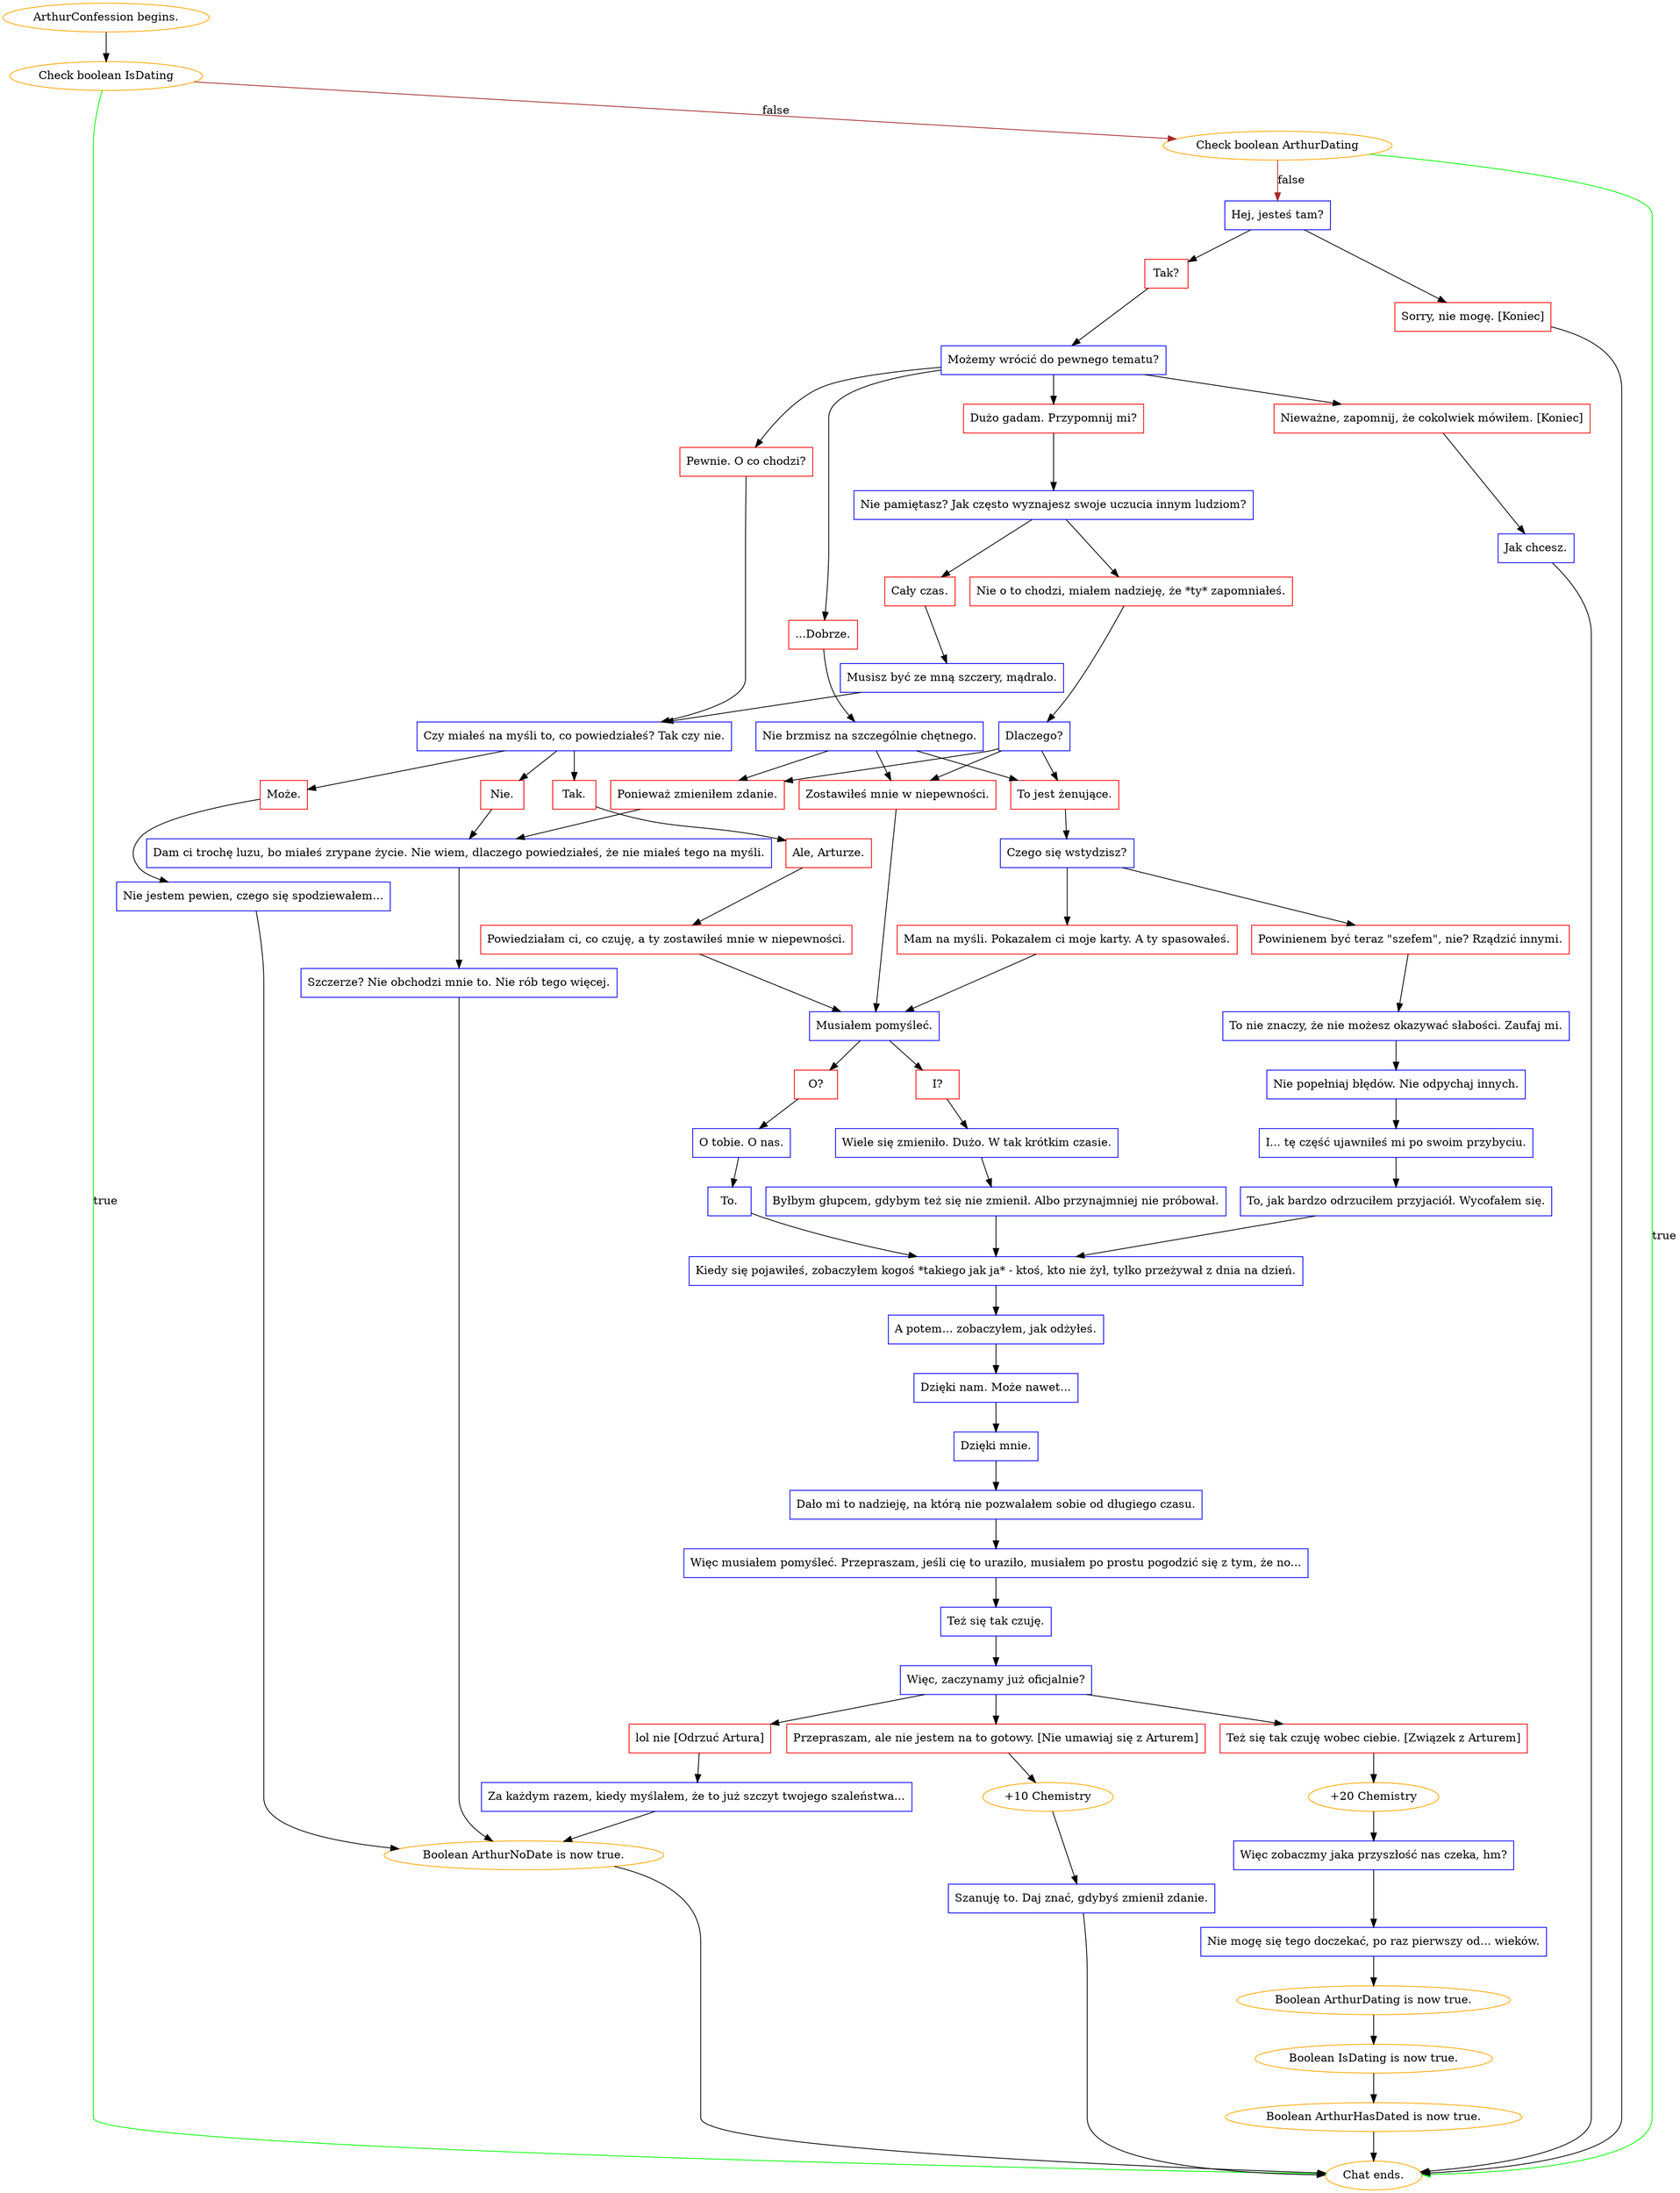digraph {
	"ArthurConfession begins." [color=orange];
		"ArthurConfession begins." -> j3952146541;
	j3952146541 [label="Check boolean IsDating",color=orange];
		j3952146541 -> "Chat ends." [label=true,color=green];
		j3952146541 -> j1773280389 [label=false,color=brown];
	"Chat ends." [color=orange];
	j1773280389 [label="Check boolean ArthurDating",color=orange];
		j1773280389 -> "Chat ends." [label=true,color=green];
		j1773280389 -> j901917464 [label=false,color=brown];
	j901917464 [label="Hej, jesteś tam?",shape=box,color=blue];
		j901917464 -> j3800377546;
		j901917464 -> j790855236;
	j3800377546 [label="Tak?",shape=box,color=red];
		j3800377546 -> j4060232936;
	j790855236 [label="Sorry, nie mogę. [Koniec]",shape=box,color=red];
		j790855236 -> "Chat ends.";
	j4060232936 [label="Możemy wrócić do pewnego tematu?",shape=box,color=blue];
		j4060232936 -> j813525927;
		j4060232936 -> j1857896651;
		j4060232936 -> j2683698504;
		j4060232936 -> j403777081;
	j813525927 [label="...Dobrze.",shape=box,color=red];
		j813525927 -> j91353397;
	j1857896651 [label="Dużo gadam. Przypomnij mi?",shape=box,color=red];
		j1857896651 -> j3411002604;
	j2683698504 [label="Pewnie. O co chodzi?",shape=box,color=red];
		j2683698504 -> j3710968719;
	j403777081 [label="Nieważne, zapomnij, że cokolwiek mówiłem. [Koniec]",shape=box,color=red];
		j403777081 -> j1116816068;
	j91353397 [label="Nie brzmisz na szczególnie chętnego.",shape=box,color=blue];
		j91353397 -> j4182091287;
		j91353397 -> j3049345512;
		j91353397 -> j2992389155;
	j3411002604 [label="Nie pamiętasz? Jak często wyznajesz swoje uczucia innym ludziom?",shape=box,color=blue];
		j3411002604 -> j3079764550;
		j3411002604 -> j868329330;
	j3710968719 [label="Czy miałeś na myśli to, co powiedziałeś? Tak czy nie.",shape=box,color=blue];
		j3710968719 -> j2656906135;
		j3710968719 -> j2857575800;
		j3710968719 -> j1534529636;
	j1116816068 [label="Jak chcesz.",shape=box,color=blue];
		j1116816068 -> "Chat ends.";
	j4182091287 [label="Ponieważ zmieniłem zdanie.",shape=box,color=red];
		j4182091287 -> j2388421819;
	j3049345512 [label="Zostawiłeś mnie w niepewności.",shape=box,color=red];
		j3049345512 -> j2689730061;
	j2992389155 [label="To jest żenujące.",shape=box,color=red];
		j2992389155 -> j690095595;
	j3079764550 [label="Nie o to chodzi, miałem nadzieję, że *ty* zapomniałeś.",shape=box,color=red];
		j3079764550 -> j905371512;
	j868329330 [label="Cały czas.",shape=box,color=red];
		j868329330 -> j3227273488;
	j2656906135 [label="Tak.",shape=box,color=red];
		j2656906135 -> j909506253;
	j2857575800 [label="Nie.",shape=box,color=red];
		j2857575800 -> j2388421819;
	j1534529636 [label="Może.",shape=box,color=red];
		j1534529636 -> j3268541722;
	j2388421819 [label="Dam ci trochę luzu, bo miałeś zrypane życie. Nie wiem, dlaczego powiedziałeś, że nie miałeś tego na myśli.",shape=box,color=blue];
		j2388421819 -> j299086896;
	j2689730061 [label="Musiałem pomyśleć.",shape=box,color=blue];
		j2689730061 -> j2286067455;
		j2689730061 -> j4116731117;
	j690095595 [label="Czego się wstydzisz?",shape=box,color=blue];
		j690095595 -> j1219926337;
		j690095595 -> j3909175656;
	j905371512 [label="Dlaczego?",shape=box,color=blue];
		j905371512 -> j4182091287;
		j905371512 -> j3049345512;
		j905371512 -> j2992389155;
	j3227273488 [label="Musisz być ze mną szczery, mądralo.",shape=box,color=blue];
		j3227273488 -> j3710968719;
	j909506253 [label="Ale, Arturze.",shape=box,color=red];
		j909506253 -> j158931609;
	j3268541722 [label="Nie jestem pewien, czego się spodziewałem...",shape=box,color=blue];
		j3268541722 -> j2533691464;
	j299086896 [label="Szczerze? Nie obchodzi mnie to. Nie rób tego więcej.",shape=box,color=blue];
		j299086896 -> j2533691464;
	j2286067455 [label="O?",shape=box,color=red];
		j2286067455 -> j3574368298;
	j4116731117 [label="I?",shape=box,color=red];
		j4116731117 -> j4004172261;
	j1219926337 [label="Powinienem być teraz \"szefem\", nie? Rządzić innymi.",shape=box,color=red];
		j1219926337 -> j500982945;
	j3909175656 [label="Mam na myśli. Pokazałem ci moje karty. A ty spasowałeś.",shape=box,color=red];
		j3909175656 -> j2689730061;
	j158931609 [label="Powiedziałam ci, co czuję, a ty zostawiłeś mnie w niepewności.",shape=box,color=red];
		j158931609 -> j2689730061;
	j2533691464 [label="Boolean ArthurNoDate is now true.",color=orange];
		j2533691464 -> "Chat ends.";
	j3574368298 [label="O tobie. O nas.",shape=box,color=blue];
		j3574368298 -> j173352807;
	j4004172261 [label="Wiele się zmieniło. Dużo. W tak krótkim czasie.",shape=box,color=blue];
		j4004172261 -> j469233847;
	j500982945 [label="To nie znaczy, że nie możesz okazywać słabości. Zaufaj mi.",shape=box,color=blue];
		j500982945 -> j4227787814;
	j173352807 [label="To.",shape=box,color=blue];
		j173352807 -> j279740994;
	j469233847 [label="Byłbym głupcem, gdybym też się nie zmienił. Albo przynajmniej nie próbował.",shape=box,color=blue];
		j469233847 -> j279740994;
	j4227787814 [label="Nie popełniaj błędów. Nie odpychaj innych.",shape=box,color=blue];
		j4227787814 -> j1186285011;
	j279740994 [label="Kiedy się pojawiłeś, zobaczyłem kogoś *takiego jak ja* - ktoś, kto nie żył, tylko przeżywał z dnia na dzień.",shape=box,color=blue];
		j279740994 -> j3110254614;
	j1186285011 [label="I... tę część ujawniłeś mi po swoim przybyciu.",shape=box,color=blue];
		j1186285011 -> j3867046775;
	j3110254614 [label="A potem... zobaczyłem, jak odżyłeś.",shape=box,color=blue];
		j3110254614 -> j2074802707;
	j3867046775 [label="To, jak bardzo odrzuciłem przyjaciół. Wycofałem się.",shape=box,color=blue];
		j3867046775 -> j279740994;
	j2074802707 [label="Dzięki nam. Może nawet...",shape=box,color=blue];
		j2074802707 -> j1545331988;
	j1545331988 [label="Dzięki mnie.",shape=box,color=blue];
		j1545331988 -> j2801570757;
	j2801570757 [label="Dało mi to nadzieję, na którą nie pozwalałem sobie od długiego czasu.",shape=box,color=blue];
		j2801570757 -> j3956512854;
	j3956512854 [label="Więc musiałem pomyśleć. Przepraszam, jeśli cię to uraziło, musiałem po prostu pogodzić się z tym, że no...",shape=box,color=blue];
		j3956512854 -> j427246729;
	j427246729 [label="Też się tak czuję.",shape=box,color=blue];
		j427246729 -> j356146590;
	j356146590 [label="Więc, zaczynamy już oficjalnie?",shape=box,color=blue];
		j356146590 -> j1584254909;
		j356146590 -> j3930137062;
		j356146590 -> j396293106;
	j1584254909 [label="Też się tak czuję wobec ciebie. [Związek z Arturem]",shape=box,color=red];
		j1584254909 -> j1765476796;
	j3930137062 [label="Przepraszam, ale nie jestem na to gotowy. [Nie umawiaj się z Arturem]",shape=box,color=red];
		j3930137062 -> j1679378480;
	j396293106 [label="lol nie [Odrzuć Artura]",shape=box,color=red];
		j396293106 -> j2826064160;
	j1765476796 [label="+20 Chemistry",color=orange];
		j1765476796 -> j1589897869;
	j1679378480 [label="+10 Chemistry",color=orange];
		j1679378480 -> j2978721269;
	j2826064160 [label="Za każdym razem, kiedy myślałem, że to już szczyt twojego szaleństwa...",shape=box,color=blue];
		j2826064160 -> j2533691464;
	j1589897869 [label="Więc zobaczmy jaka przyszłość nas czeka, hm?",shape=box,color=blue];
		j1589897869 -> j343819133;
	j2978721269 [label="Szanuję to. Daj znać, gdybyś zmienił zdanie.",shape=box,color=blue];
		j2978721269 -> "Chat ends.";
	j343819133 [label="Nie mogę się tego doczekać, po raz pierwszy od... wieków.",shape=box,color=blue];
		j343819133 -> j3371696257;
	j3371696257 [label="Boolean ArthurDating is now true.",color=orange];
		j3371696257 -> j3139269659;
	j3139269659 [label="Boolean IsDating is now true.",color=orange];
		j3139269659 -> j3103123730;
	j3103123730 [label="Boolean ArthurHasDated is now true.",color=orange];
		j3103123730 -> "Chat ends.";
}